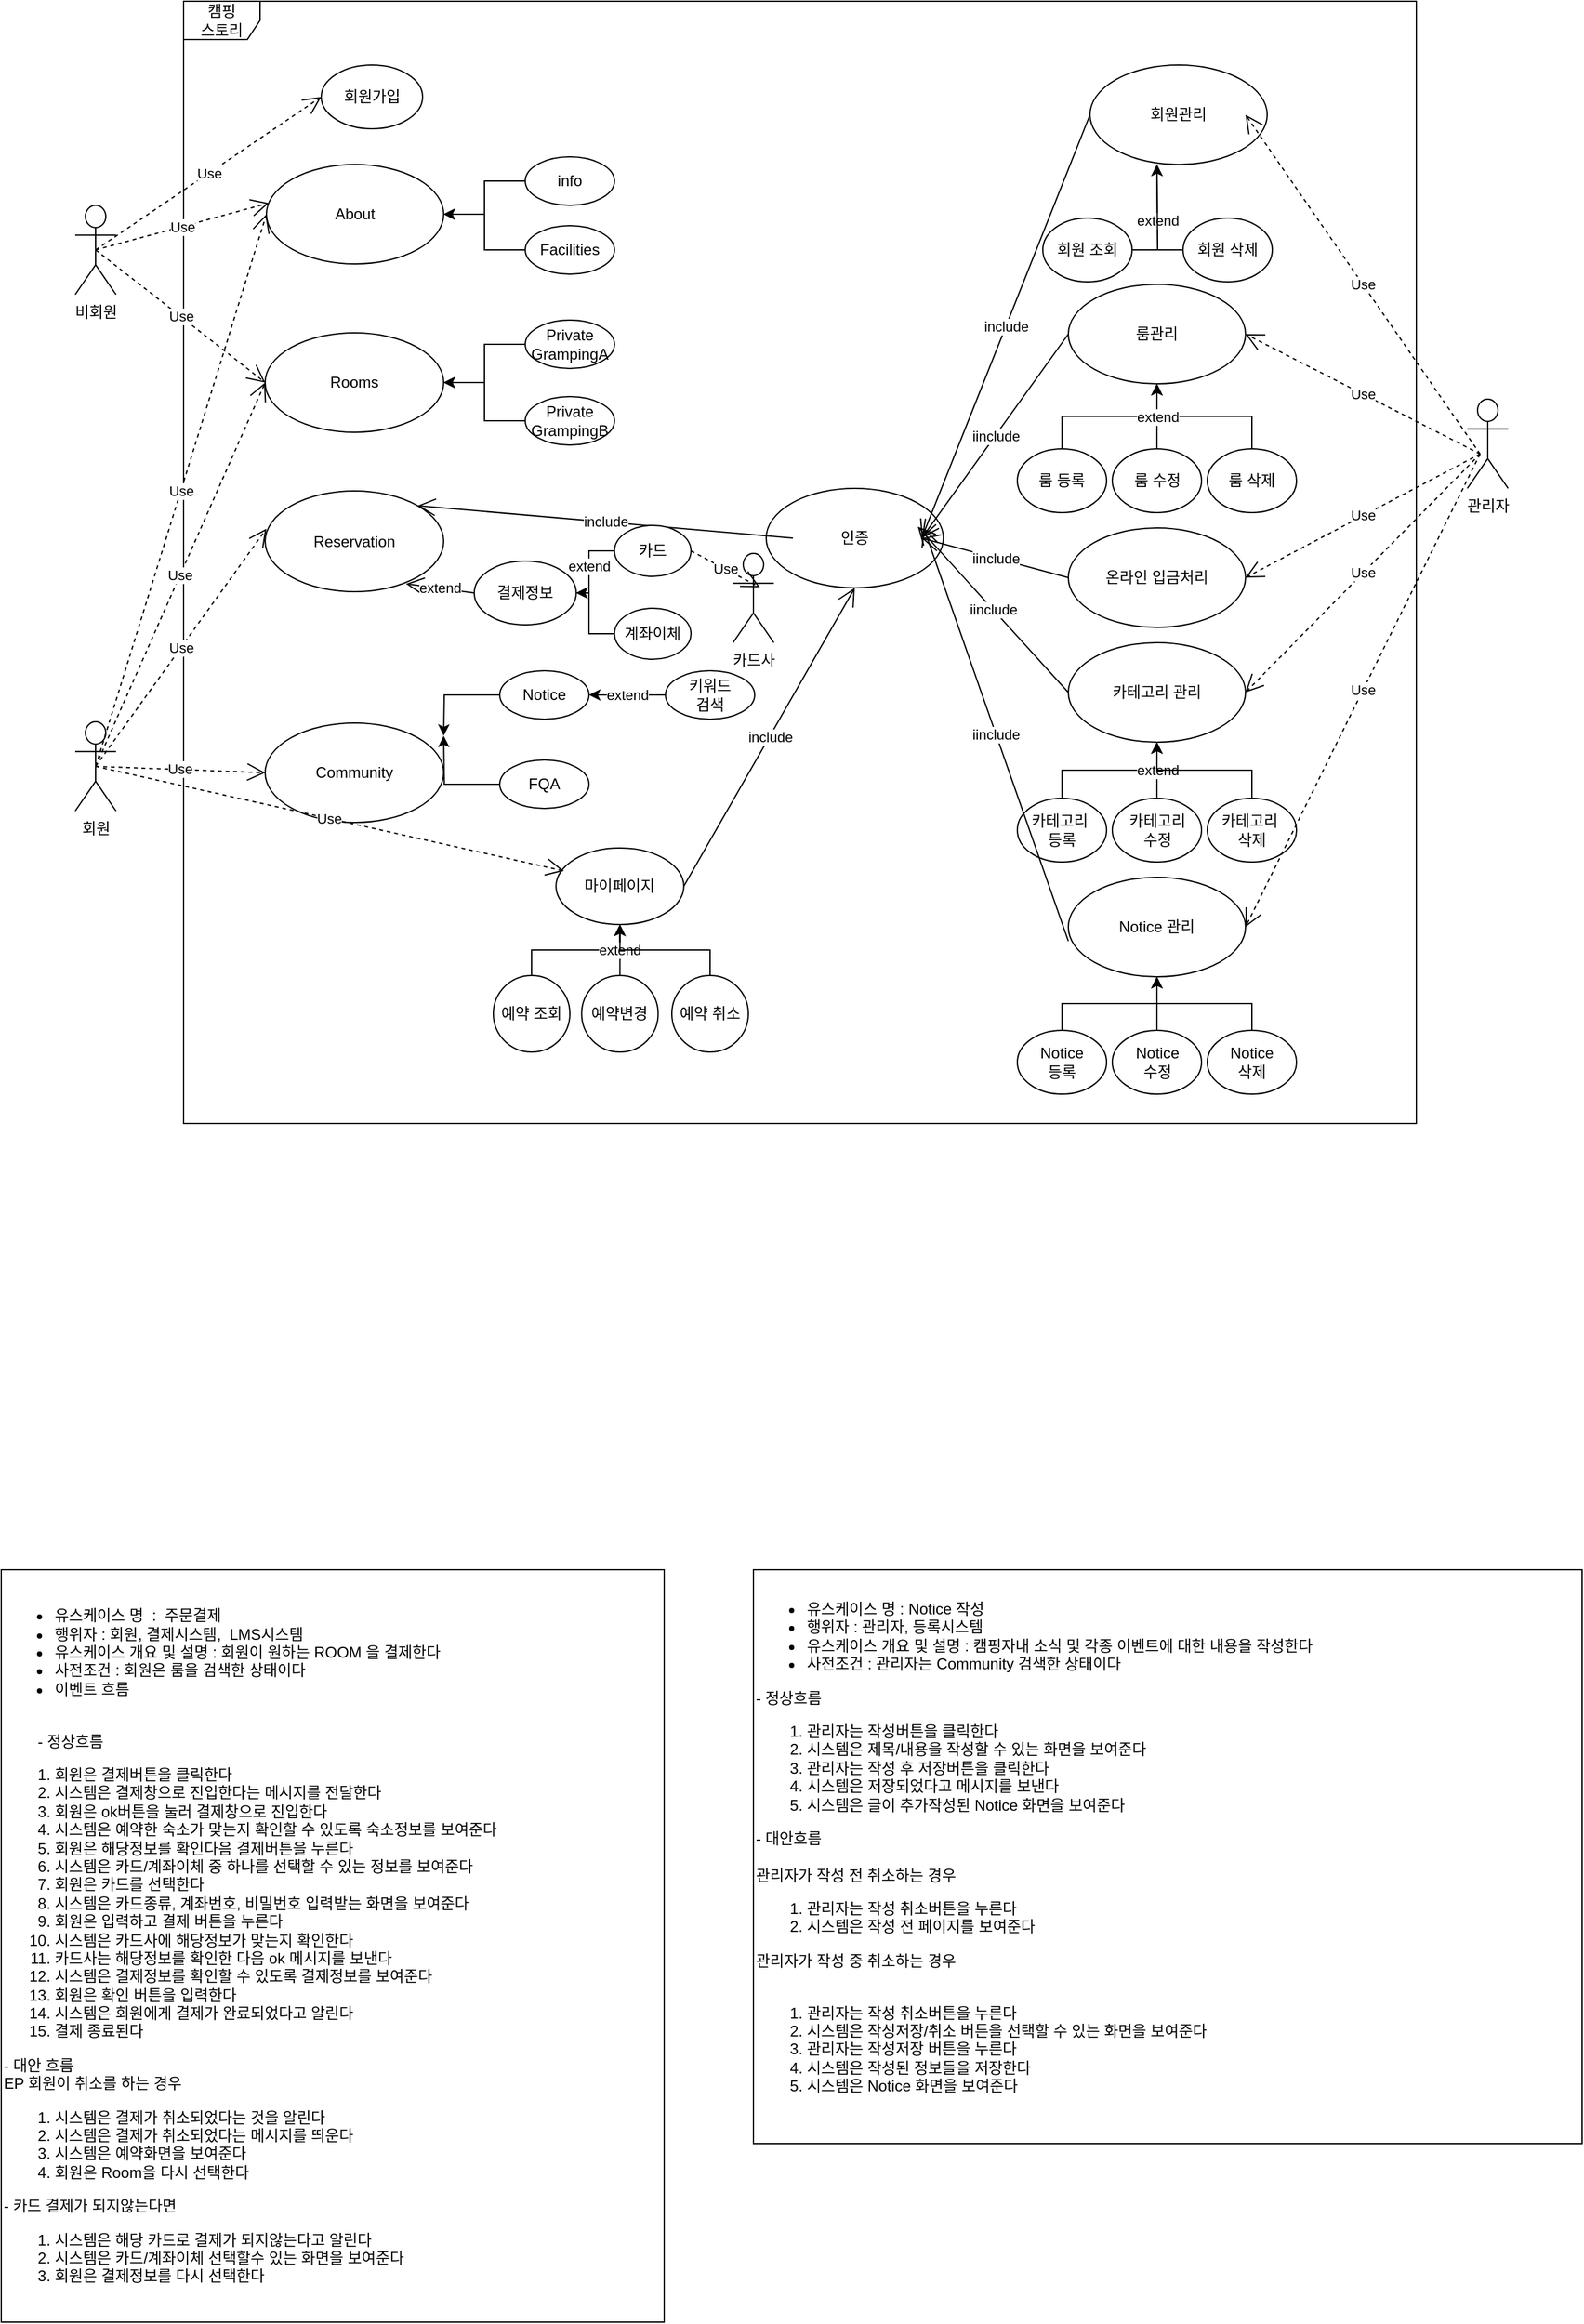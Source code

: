 <mxfile version="21.1.9" type="device">
  <diagram name="페이지-1" id="u04cqxAYaouludI4AbgN">
    <mxGraphModel dx="2794" dy="2306" grid="1" gridSize="10" guides="1" tooltips="1" connect="1" arrows="1" fold="1" page="1" pageScale="1" pageWidth="827" pageHeight="1169" math="0" shadow="0">
      <root>
        <mxCell id="0" />
        <mxCell id="1" parent="0" />
        <mxCell id="UZPZp_y11opqe0B-k2za-4" value="캠핑&lt;br&gt;스토리" style="shape=umlFrame;whiteSpace=wrap;html=1;pointerEvents=0;" parent="1" vertex="1">
          <mxGeometry x="93" y="-50" width="967" height="880" as="geometry" />
        </mxCell>
        <mxCell id="UZPZp_y11opqe0B-k2za-5" value="회원" style="shape=umlActor;verticalLabelPosition=bottom;verticalAlign=top;html=1;" parent="1" vertex="1">
          <mxGeometry x="8" y="515" width="32" height="70" as="geometry" />
        </mxCell>
        <mxCell id="UZPZp_y11opqe0B-k2za-6" value="비회원" style="shape=umlActor;verticalLabelPosition=bottom;verticalAlign=top;html=1;" parent="1" vertex="1">
          <mxGeometry x="8" y="110" width="32" height="70" as="geometry" />
        </mxCell>
        <mxCell id="UZPZp_y11opqe0B-k2za-8" value="관리자" style="shape=umlActor;verticalLabelPosition=bottom;verticalAlign=top;html=1;" parent="1" vertex="1">
          <mxGeometry x="1100" y="262" width="32" height="70" as="geometry" />
        </mxCell>
        <mxCell id="UZPZp_y11opqe0B-k2za-9" value="About" style="ellipse;whiteSpace=wrap;html=1;" parent="1" vertex="1">
          <mxGeometry x="158" y="78" width="139" height="78" as="geometry" />
        </mxCell>
        <mxCell id="UZPZp_y11opqe0B-k2za-10" value="Rooms" style="ellipse;whiteSpace=wrap;html=1;" parent="1" vertex="1">
          <mxGeometry x="157" y="210" width="140" height="78" as="geometry" />
        </mxCell>
        <mxCell id="UZPZp_y11opqe0B-k2za-11" value="Reservation" style="ellipse;whiteSpace=wrap;html=1;" parent="1" vertex="1">
          <mxGeometry x="157" y="334" width="140" height="79" as="geometry" />
        </mxCell>
        <mxCell id="UZPZp_y11opqe0B-k2za-12" value="Community" style="ellipse;whiteSpace=wrap;html=1;" parent="1" vertex="1">
          <mxGeometry x="157" y="516" width="140" height="78" as="geometry" />
        </mxCell>
        <mxCell id="UZPZp_y11opqe0B-k2za-13" value="Use" style="endArrow=open;endSize=12;dashed=1;html=1;rounded=0;exitX=0.5;exitY=0.5;exitDx=0;exitDy=0;exitPerimeter=0;entryX=0;entryY=0.5;entryDx=0;entryDy=0;" parent="1" source="UZPZp_y11opqe0B-k2za-5" target="UZPZp_y11opqe0B-k2za-9" edge="1">
          <mxGeometry width="160" relative="1" as="geometry">
            <mxPoint x="351" y="410" as="sourcePoint" />
            <mxPoint x="511" y="410" as="targetPoint" />
          </mxGeometry>
        </mxCell>
        <mxCell id="UZPZp_y11opqe0B-k2za-14" value="Use" style="endArrow=open;endSize=12;dashed=1;html=1;rounded=0;exitX=0.5;exitY=0.5;exitDx=0;exitDy=0;exitPerimeter=0;entryX=0;entryY=0.5;entryDx=0;entryDy=0;" parent="1" source="UZPZp_y11opqe0B-k2za-5" target="UZPZp_y11opqe0B-k2za-10" edge="1">
          <mxGeometry width="160" relative="1" as="geometry">
            <mxPoint x="66" y="245" as="sourcePoint" />
            <mxPoint x="180" y="220" as="targetPoint" />
          </mxGeometry>
        </mxCell>
        <mxCell id="UZPZp_y11opqe0B-k2za-15" value="Use" style="endArrow=open;endSize=12;dashed=1;html=1;rounded=0;exitX=0.5;exitY=0.5;exitDx=0;exitDy=0;exitPerimeter=0;entryX=0.007;entryY=0.375;entryDx=0;entryDy=0;entryPerimeter=0;" parent="1" source="UZPZp_y11opqe0B-k2za-5" target="UZPZp_y11opqe0B-k2za-11" edge="1">
          <mxGeometry width="160" relative="1" as="geometry">
            <mxPoint x="76" y="255" as="sourcePoint" />
            <mxPoint x="190" y="230" as="targetPoint" />
          </mxGeometry>
        </mxCell>
        <mxCell id="UZPZp_y11opqe0B-k2za-16" value="Use" style="endArrow=open;endSize=12;dashed=1;html=1;rounded=0;exitX=0.5;exitY=0.5;exitDx=0;exitDy=0;exitPerimeter=0;entryX=0;entryY=0.5;entryDx=0;entryDy=0;" parent="1" source="UZPZp_y11opqe0B-k2za-5" target="UZPZp_y11opqe0B-k2za-12" edge="1">
          <mxGeometry width="160" relative="1" as="geometry">
            <mxPoint x="86" y="265" as="sourcePoint" />
            <mxPoint x="200" y="240" as="targetPoint" />
          </mxGeometry>
        </mxCell>
        <mxCell id="UZPZp_y11opqe0B-k2za-17" value="Use" style="endArrow=open;endSize=12;dashed=1;html=1;rounded=0;exitX=0.5;exitY=0.5;exitDx=0;exitDy=0;exitPerimeter=0;entryX=0.014;entryY=0.388;entryDx=0;entryDy=0;entryPerimeter=0;" parent="1" source="UZPZp_y11opqe0B-k2za-6" target="UZPZp_y11opqe0B-k2za-9" edge="1">
          <mxGeometry width="160" relative="1" as="geometry">
            <mxPoint x="66" y="245" as="sourcePoint" />
            <mxPoint x="180" y="520" as="targetPoint" />
          </mxGeometry>
        </mxCell>
        <mxCell id="UZPZp_y11opqe0B-k2za-18" value="Use" style="endArrow=open;endSize=12;dashed=1;html=1;rounded=0;exitX=0.5;exitY=0.5;exitDx=0;exitDy=0;exitPerimeter=0;entryX=0;entryY=0.5;entryDx=0;entryDy=0;" parent="1" source="UZPZp_y11opqe0B-k2za-6" target="UZPZp_y11opqe0B-k2za-10" edge="1">
          <mxGeometry width="160" relative="1" as="geometry">
            <mxPoint x="76" y="255" as="sourcePoint" />
            <mxPoint x="190" y="530" as="targetPoint" />
          </mxGeometry>
        </mxCell>
        <mxCell id="UZPZp_y11opqe0B-k2za-21" value="회원가입" style="ellipse;whiteSpace=wrap;html=1;" parent="1" vertex="1">
          <mxGeometry x="201" width="79.5" height="50" as="geometry" />
        </mxCell>
        <mxCell id="UZPZp_y11opqe0B-k2za-23" value="마이페이지" style="ellipse;whiteSpace=wrap;html=1;" parent="1" vertex="1">
          <mxGeometry x="385.13" y="614" width="100.25" height="60" as="geometry" />
        </mxCell>
        <mxCell id="UZPZp_y11opqe0B-k2za-25" value="" style="edgeStyle=orthogonalEdgeStyle;rounded=0;orthogonalLoop=1;jettySize=auto;html=1;" parent="1" source="UZPZp_y11opqe0B-k2za-24" target="UZPZp_y11opqe0B-k2za-23" edge="1">
          <mxGeometry relative="1" as="geometry" />
        </mxCell>
        <mxCell id="UZPZp_y11opqe0B-k2za-24" value="예약 조회" style="ellipse;whiteSpace=wrap;html=1;" parent="1" vertex="1">
          <mxGeometry x="336" y="714" width="60" height="60" as="geometry" />
        </mxCell>
        <mxCell id="UZPZp_y11opqe0B-k2za-27" value="extend" style="edgeStyle=orthogonalEdgeStyle;rounded=0;orthogonalLoop=1;jettySize=auto;html=1;" parent="1" source="UZPZp_y11opqe0B-k2za-26" target="UZPZp_y11opqe0B-k2za-23" edge="1">
          <mxGeometry relative="1" as="geometry" />
        </mxCell>
        <mxCell id="UZPZp_y11opqe0B-k2za-26" value="예약변경" style="ellipse;whiteSpace=wrap;html=1;" parent="1" vertex="1">
          <mxGeometry x="405.25" y="714" width="60" height="60" as="geometry" />
        </mxCell>
        <mxCell id="UZPZp_y11opqe0B-k2za-29" value="" style="edgeStyle=orthogonalEdgeStyle;rounded=0;orthogonalLoop=1;jettySize=auto;html=1;" parent="1" source="UZPZp_y11opqe0B-k2za-28" target="UZPZp_y11opqe0B-k2za-23" edge="1">
          <mxGeometry relative="1" as="geometry" />
        </mxCell>
        <mxCell id="UZPZp_y11opqe0B-k2za-28" value="예약 취소" style="ellipse;whiteSpace=wrap;html=1;" parent="1" vertex="1">
          <mxGeometry x="476" y="714" width="60" height="60" as="geometry" />
        </mxCell>
        <mxCell id="UZPZp_y11opqe0B-k2za-30" value="Use" style="endArrow=open;endSize=12;dashed=1;html=1;rounded=0;exitX=0.5;exitY=0.5;exitDx=0;exitDy=0;exitPerimeter=0;entryX=0;entryY=0.5;entryDx=0;entryDy=0;" parent="1" source="UZPZp_y11opqe0B-k2za-6" target="UZPZp_y11opqe0B-k2za-21" edge="1">
          <mxGeometry width="160" relative="1" as="geometry">
            <mxPoint x="151" y="130" as="sourcePoint" />
            <mxPoint x="311" y="130" as="targetPoint" />
          </mxGeometry>
        </mxCell>
        <mxCell id="UZPZp_y11opqe0B-k2za-31" value="Use" style="endArrow=open;endSize=12;dashed=1;html=1;rounded=0;exitX=0.5;exitY=0.5;exitDx=0;exitDy=0;exitPerimeter=0;entryX=0.062;entryY=0.3;entryDx=0;entryDy=0;entryPerimeter=0;" parent="1" source="UZPZp_y11opqe0B-k2za-5" target="UZPZp_y11opqe0B-k2za-23" edge="1">
          <mxGeometry width="160" relative="1" as="geometry">
            <mxPoint x="34" y="560" as="sourcePoint" />
            <mxPoint x="190" y="499" as="targetPoint" />
          </mxGeometry>
        </mxCell>
        <mxCell id="UZPZp_y11opqe0B-k2za-32" value="인증" style="ellipse;whiteSpace=wrap;html=1;" parent="1" vertex="1">
          <mxGeometry x="550" y="332" width="139" height="78" as="geometry" />
        </mxCell>
        <mxCell id="CXmZNFnAKOORq5R4l5_O-1" value="include" style="endArrow=open;endSize=12;html=1;rounded=0;entryX=1;entryY=0;entryDx=0;entryDy=0;exitX=0;exitY=0.5;exitDx=0;exitDy=0;" parent="1" target="UZPZp_y11opqe0B-k2za-11" edge="1">
          <mxGeometry width="160" relative="1" as="geometry">
            <mxPoint x="571.0" y="371" as="sourcePoint" />
            <mxPoint x="297.0" y="344.5" as="targetPoint" />
          </mxGeometry>
        </mxCell>
        <mxCell id="CXmZNFnAKOORq5R4l5_O-2" value="회원관리" style="ellipse;whiteSpace=wrap;html=1;" parent="1" vertex="1">
          <mxGeometry x="804" width="139" height="78" as="geometry" />
        </mxCell>
        <mxCell id="CXmZNFnAKOORq5R4l5_O-5" value="extend" style="edgeStyle=orthogonalEdgeStyle;rounded=0;orthogonalLoop=1;jettySize=auto;html=1;" parent="1" source="CXmZNFnAKOORq5R4l5_O-4" edge="1">
          <mxGeometry relative="1" as="geometry">
            <mxPoint x="856.5" y="78.0" as="targetPoint" />
          </mxGeometry>
        </mxCell>
        <mxCell id="CXmZNFnAKOORq5R4l5_O-4" value="회원 조회" style="ellipse;whiteSpace=wrap;html=1;" parent="1" vertex="1">
          <mxGeometry x="767" y="120" width="70" height="50" as="geometry" />
        </mxCell>
        <mxCell id="CXmZNFnAKOORq5R4l5_O-7" value="" style="edgeStyle=orthogonalEdgeStyle;rounded=0;orthogonalLoop=1;jettySize=auto;html=1;" parent="1" source="CXmZNFnAKOORq5R4l5_O-6" edge="1">
          <mxGeometry relative="1" as="geometry">
            <mxPoint x="856.5" y="78.0" as="targetPoint" />
          </mxGeometry>
        </mxCell>
        <mxCell id="CXmZNFnAKOORq5R4l5_O-6" value="회원 삭제" style="ellipse;whiteSpace=wrap;html=1;" parent="1" vertex="1">
          <mxGeometry x="877" y="120" width="70" height="50" as="geometry" />
        </mxCell>
        <mxCell id="CXmZNFnAKOORq5R4l5_O-8" value="Use" style="endArrow=open;endSize=12;dashed=1;html=1;rounded=0;exitX=0.5;exitY=0.5;exitDx=0;exitDy=0;exitPerimeter=0;entryX=1;entryY=0.5;entryDx=0;entryDy=0;" parent="1" edge="1">
          <mxGeometry width="160" relative="1" as="geometry">
            <mxPoint x="1110" y="305" as="sourcePoint" />
            <mxPoint x="926.0" y="39" as="targetPoint" />
          </mxGeometry>
        </mxCell>
        <mxCell id="CXmZNFnAKOORq5R4l5_O-9" value="룸관리" style="ellipse;whiteSpace=wrap;html=1;" parent="1" vertex="1">
          <mxGeometry x="787" y="172" width="139" height="78" as="geometry" />
        </mxCell>
        <mxCell id="CXmZNFnAKOORq5R4l5_O-11" value="" style="edgeStyle=orthogonalEdgeStyle;rounded=0;orthogonalLoop=1;jettySize=auto;html=1;" parent="1" source="CXmZNFnAKOORq5R4l5_O-10" target="CXmZNFnAKOORq5R4l5_O-9" edge="1">
          <mxGeometry relative="1" as="geometry" />
        </mxCell>
        <mxCell id="CXmZNFnAKOORq5R4l5_O-10" value="룸 등록" style="ellipse;whiteSpace=wrap;html=1;" parent="1" vertex="1">
          <mxGeometry x="747" y="301" width="70" height="50" as="geometry" />
        </mxCell>
        <mxCell id="CXmZNFnAKOORq5R4l5_O-13" value="" style="edgeStyle=orthogonalEdgeStyle;rounded=0;orthogonalLoop=1;jettySize=auto;html=1;" parent="1" source="CXmZNFnAKOORq5R4l5_O-12" target="CXmZNFnAKOORq5R4l5_O-9" edge="1">
          <mxGeometry relative="1" as="geometry" />
        </mxCell>
        <mxCell id="CXmZNFnAKOORq5R4l5_O-12" value="룸 삭제" style="ellipse;whiteSpace=wrap;html=1;" parent="1" vertex="1">
          <mxGeometry x="896" y="301" width="70" height="50" as="geometry" />
        </mxCell>
        <mxCell id="CXmZNFnAKOORq5R4l5_O-15" value="extend" style="edgeStyle=orthogonalEdgeStyle;rounded=0;orthogonalLoop=1;jettySize=auto;html=1;" parent="1" source="CXmZNFnAKOORq5R4l5_O-14" target="CXmZNFnAKOORq5R4l5_O-9" edge="1">
          <mxGeometry relative="1" as="geometry" />
        </mxCell>
        <mxCell id="CXmZNFnAKOORq5R4l5_O-14" value="룸 수정" style="ellipse;whiteSpace=wrap;html=1;" parent="1" vertex="1">
          <mxGeometry x="821.5" y="301" width="70" height="50" as="geometry" />
        </mxCell>
        <mxCell id="CXmZNFnAKOORq5R4l5_O-16" value="Use" style="endArrow=open;endSize=12;dashed=1;html=1;rounded=0;exitX=0.5;exitY=0.5;exitDx=0;exitDy=0;exitPerimeter=0;entryX=1;entryY=0.5;entryDx=0;entryDy=0;" parent="1" target="CXmZNFnAKOORq5R4l5_O-9" edge="1">
          <mxGeometry width="160" relative="1" as="geometry">
            <mxPoint x="1110" y="305" as="sourcePoint" />
            <mxPoint x="893" y="49" as="targetPoint" />
          </mxGeometry>
        </mxCell>
        <mxCell id="CXmZNFnAKOORq5R4l5_O-18" value="온라인 입금처리" style="ellipse;whiteSpace=wrap;html=1;" parent="1" vertex="1">
          <mxGeometry x="787" y="363" width="139" height="78" as="geometry" />
        </mxCell>
        <mxCell id="CXmZNFnAKOORq5R4l5_O-19" value="카테고리 관리" style="ellipse;whiteSpace=wrap;html=1;" parent="1" vertex="1">
          <mxGeometry x="787" y="453" width="139" height="78" as="geometry" />
        </mxCell>
        <mxCell id="CXmZNFnAKOORq5R4l5_O-21" value="" style="edgeStyle=orthogonalEdgeStyle;rounded=0;orthogonalLoop=1;jettySize=auto;html=1;" parent="1" source="CXmZNFnAKOORq5R4l5_O-20" target="CXmZNFnAKOORq5R4l5_O-19" edge="1">
          <mxGeometry relative="1" as="geometry" />
        </mxCell>
        <mxCell id="CXmZNFnAKOORq5R4l5_O-20" value="카테고리&amp;nbsp;&lt;br&gt;등록" style="ellipse;whiteSpace=wrap;html=1;" parent="1" vertex="1">
          <mxGeometry x="747" y="575" width="70" height="50" as="geometry" />
        </mxCell>
        <mxCell id="CXmZNFnAKOORq5R4l5_O-23" value="extend" style="edgeStyle=orthogonalEdgeStyle;rounded=0;orthogonalLoop=1;jettySize=auto;html=1;" parent="1" source="CXmZNFnAKOORq5R4l5_O-22" target="CXmZNFnAKOORq5R4l5_O-19" edge="1">
          <mxGeometry relative="1" as="geometry" />
        </mxCell>
        <mxCell id="CXmZNFnAKOORq5R4l5_O-22" value="카테고리&lt;br&gt;수정" style="ellipse;whiteSpace=wrap;html=1;" parent="1" vertex="1">
          <mxGeometry x="821.5" y="575" width="70" height="50" as="geometry" />
        </mxCell>
        <mxCell id="CXmZNFnAKOORq5R4l5_O-26" value="" style="edgeStyle=orthogonalEdgeStyle;rounded=0;orthogonalLoop=1;jettySize=auto;html=1;" parent="1" source="CXmZNFnAKOORq5R4l5_O-25" target="CXmZNFnAKOORq5R4l5_O-19" edge="1">
          <mxGeometry relative="1" as="geometry" />
        </mxCell>
        <mxCell id="CXmZNFnAKOORq5R4l5_O-25" value="카테고리&amp;nbsp;&lt;br&gt;삭제" style="ellipse;whiteSpace=wrap;html=1;" parent="1" vertex="1">
          <mxGeometry x="896" y="575" width="70" height="50" as="geometry" />
        </mxCell>
        <mxCell id="CXmZNFnAKOORq5R4l5_O-27" value="Use" style="endArrow=open;endSize=12;dashed=1;html=1;rounded=0;exitX=0.5;exitY=0.5;exitDx=0;exitDy=0;exitPerimeter=0;entryX=1;entryY=0.5;entryDx=0;entryDy=0;" parent="1" target="CXmZNFnAKOORq5R4l5_O-18" edge="1">
          <mxGeometry width="160" relative="1" as="geometry">
            <mxPoint x="1110" y="305" as="sourcePoint" />
            <mxPoint x="893" y="239" as="targetPoint" />
          </mxGeometry>
        </mxCell>
        <mxCell id="CXmZNFnAKOORq5R4l5_O-28" value="Use" style="endArrow=open;endSize=12;dashed=1;html=1;rounded=0;exitX=0.5;exitY=0.5;exitDx=0;exitDy=0;exitPerimeter=0;entryX=1;entryY=0.5;entryDx=0;entryDy=0;" parent="1" target="CXmZNFnAKOORq5R4l5_O-19" edge="1">
          <mxGeometry width="160" relative="1" as="geometry">
            <mxPoint x="1110" y="305" as="sourcePoint" />
            <mxPoint x="893" y="459" as="targetPoint" />
          </mxGeometry>
        </mxCell>
        <mxCell id="CXmZNFnAKOORq5R4l5_O-29" value="include" style="endArrow=open;endSize=12;html=1;rounded=0;exitX=0;exitY=0.5;exitDx=0;exitDy=0;entryX=1;entryY=0.5;entryDx=0;entryDy=0;" parent="1" source="CXmZNFnAKOORq5R4l5_O-2" edge="1">
          <mxGeometry x="0.001" width="160" relative="1" as="geometry">
            <mxPoint x="787.0" y="39" as="sourcePoint" />
            <mxPoint x="672.0" y="371" as="targetPoint" />
            <mxPoint as="offset" />
          </mxGeometry>
        </mxCell>
        <mxCell id="CXmZNFnAKOORq5R4l5_O-30" value="iinclude" style="endArrow=open;endSize=12;html=1;rounded=0;exitX=0;exitY=0.5;exitDx=0;exitDy=0;entryX=1;entryY=0.5;entryDx=0;entryDy=0;" parent="1" source="CXmZNFnAKOORq5R4l5_O-9" edge="1">
          <mxGeometry width="160" relative="1" as="geometry">
            <mxPoint x="813" y="49" as="sourcePoint" />
            <mxPoint x="672.0" y="371" as="targetPoint" />
          </mxGeometry>
        </mxCell>
        <mxCell id="CXmZNFnAKOORq5R4l5_O-31" value="iinclude" style="endArrow=open;endSize=12;html=1;rounded=0;exitX=0;exitY=0.5;exitDx=0;exitDy=0;entryX=1;entryY=0.5;entryDx=0;entryDy=0;" parent="1" source="CXmZNFnAKOORq5R4l5_O-18" edge="1">
          <mxGeometry width="160" relative="1" as="geometry">
            <mxPoint x="813" y="239" as="sourcePoint" />
            <mxPoint x="672.0" y="371" as="targetPoint" />
          </mxGeometry>
        </mxCell>
        <mxCell id="CXmZNFnAKOORq5R4l5_O-32" value="iinclude" style="endArrow=open;endSize=12;html=1;rounded=0;exitX=0;exitY=0.5;exitDx=0;exitDy=0;entryX=0.978;entryY=0.385;entryDx=0;entryDy=0;entryPerimeter=0;" parent="1" source="CXmZNFnAKOORq5R4l5_O-19" edge="1">
          <mxGeometry width="160" relative="1" as="geometry">
            <mxPoint x="813" y="459" as="sourcePoint" />
            <mxPoint x="668.942" y="362.03" as="targetPoint" />
          </mxGeometry>
        </mxCell>
        <mxCell id="nczNlDjjGelLPV4pDz-x-2" value="결제정보" style="ellipse;whiteSpace=wrap;html=1;" parent="1" vertex="1">
          <mxGeometry x="321" y="389" width="80" height="50" as="geometry" />
        </mxCell>
        <mxCell id="nczNlDjjGelLPV4pDz-x-4" value="extend" style="endArrow=open;endSize=12;html=1;rounded=0;exitX=0;exitY=0.5;exitDx=0;exitDy=0;entryX=0.789;entryY=0.922;entryDx=0;entryDy=0;entryPerimeter=0;" parent="1" source="nczNlDjjGelLPV4pDz-x-2" target="UZPZp_y11opqe0B-k2za-11" edge="1">
          <mxGeometry width="160" relative="1" as="geometry">
            <mxPoint x="475" y="283.5" as="sourcePoint" />
            <mxPoint x="277.083" y="372.097" as="targetPoint" />
          </mxGeometry>
        </mxCell>
        <mxCell id="nczNlDjjGelLPV4pDz-x-7" value="extend" style="edgeStyle=orthogonalEdgeStyle;rounded=0;orthogonalLoop=1;jettySize=auto;html=1;" parent="1" source="nczNlDjjGelLPV4pDz-x-5" target="nczNlDjjGelLPV4pDz-x-2" edge="1">
          <mxGeometry relative="1" as="geometry" />
        </mxCell>
        <mxCell id="nczNlDjjGelLPV4pDz-x-5" value="카드" style="ellipse;whiteSpace=wrap;html=1;" parent="1" vertex="1">
          <mxGeometry x="431" y="361" width="60" height="40" as="geometry" />
        </mxCell>
        <mxCell id="nczNlDjjGelLPV4pDz-x-8" value="" style="edgeStyle=orthogonalEdgeStyle;rounded=0;orthogonalLoop=1;jettySize=auto;html=1;" parent="1" source="nczNlDjjGelLPV4pDz-x-6" target="nczNlDjjGelLPV4pDz-x-2" edge="1">
          <mxGeometry relative="1" as="geometry" />
        </mxCell>
        <mxCell id="nczNlDjjGelLPV4pDz-x-6" value="계좌이체" style="ellipse;whiteSpace=wrap;html=1;" parent="1" vertex="1">
          <mxGeometry x="431" y="426" width="60" height="40" as="geometry" />
        </mxCell>
        <mxCell id="nczNlDjjGelLPV4pDz-x-9" value="카드사" style="shape=umlActor;verticalLabelPosition=bottom;verticalAlign=top;html=1;" parent="1" vertex="1">
          <mxGeometry x="524" y="383" width="32" height="70" as="geometry" />
        </mxCell>
        <mxCell id="nczNlDjjGelLPV4pDz-x-10" value="Use" style="endArrow=open;endSize=12;dashed=1;html=1;rounded=0;exitX=1;exitY=0.5;exitDx=0;exitDy=0;" parent="1" source="nczNlDjjGelLPV4pDz-x-5" edge="1">
          <mxGeometry width="160" relative="1" as="geometry">
            <mxPoint x="545" y="283.5" as="sourcePoint" />
            <mxPoint x="545" y="409.543" as="targetPoint" />
          </mxGeometry>
        </mxCell>
        <mxCell id="nczNlDjjGelLPV4pDz-x-11" value="&lt;ul style=&quot;border-color: var(--border-color);&quot;&gt;&lt;li style=&quot;border-color: var(--border-color);&quot;&gt;유스케이스 명&amp;nbsp; :&amp;nbsp; 주문결제&lt;/li&gt;&lt;li style=&quot;border-color: var(--border-color);&quot;&gt;행위자 : 회원, 결제시스템,&amp;nbsp; LMS시스템&lt;/li&gt;&lt;li style=&quot;border-color: var(--border-color);&quot;&gt;유스케이스 개요 및 설명 : 회원이 원하는 ROOM 을 결제한다&lt;/li&gt;&lt;li style=&quot;border-color: var(--border-color);&quot;&gt;사전조건 : 회원은 룸을 검색한 상태이다&lt;/li&gt;&lt;li style=&quot;border-color: var(--border-color);&quot;&gt;이벤트 흐름&lt;/li&gt;&lt;/ul&gt;&lt;div style=&quot;border-color: var(--border-color);&quot;&gt;&lt;br style=&quot;border-color: var(--border-color);&quot;&gt;&lt;/div&gt;&lt;div style=&quot;border-color: var(--border-color);&quot;&gt;&amp;nbsp; &amp;nbsp; &amp;nbsp; &amp;nbsp; - 정상흐름&lt;/div&gt;&lt;div style=&quot;border-color: var(--border-color);&quot;&gt;&lt;ol style=&quot;border-color: var(--border-color);&quot;&gt;&lt;li style=&quot;border-color: var(--border-color);&quot;&gt;회원은 결제버튼을 클릭한다&lt;/li&gt;&lt;li style=&quot;border-color: var(--border-color);&quot;&gt;시스템은 결제창으로 진입한다는 메시지를 전달한다&lt;/li&gt;&lt;li style=&quot;border-color: var(--border-color);&quot;&gt;회원은 ok버튼을 눌러 결제창으로 진입한다&lt;/li&gt;&lt;li style=&quot;border-color: var(--border-color);&quot;&gt;시스템은 예약한 숙소가 맞는지 확인할 수 있도록 숙소정보를 보여준다&lt;/li&gt;&lt;li style=&quot;border-color: var(--border-color);&quot;&gt;회원은 해당정보를 확인다음 결제버튼을 누른다&lt;/li&gt;&lt;li style=&quot;border-color: var(--border-color);&quot;&gt;시스템은 카드/계좌이체 중 하나를 선택할 수 있는 정보를 보여준다&lt;/li&gt;&lt;li style=&quot;border-color: var(--border-color);&quot;&gt;회원은 카드를 선택한다&lt;/li&gt;&lt;li style=&quot;border-color: var(--border-color);&quot;&gt;시스템은 카드종류, 계좌번호, 비밀번호 입력받는 화면을 보여준다&lt;/li&gt;&lt;li style=&quot;border-color: var(--border-color);&quot;&gt;회원은 입력하고 결제 버튼을 누른다&lt;/li&gt;&lt;li style=&quot;border-color: var(--border-color);&quot;&gt;시스템은 카드사에 해당정보가 맞는지 확인한다&lt;/li&gt;&lt;li style=&quot;border-color: var(--border-color);&quot;&gt;카드사는 해당정보를 확인한 다음 ok 메시지를 보낸다&lt;/li&gt;&lt;li style=&quot;border-color: var(--border-color);&quot;&gt;시스템은 결제정보를 확인할 수 있도록 결제정보를 보여준다&lt;/li&gt;&lt;li style=&quot;border-color: var(--border-color);&quot;&gt;회원은 확인 버튼을 입력한다&lt;/li&gt;&lt;li style=&quot;border-color: var(--border-color);&quot;&gt;시스템은 회원에게 결제가 완료되었다고 알린다&lt;/li&gt;&lt;li style=&quot;border-color: var(--border-color);&quot;&gt;결제 종료된다&lt;/li&gt;&lt;/ol&gt;&lt;div&gt;- 대안 흐름&lt;/div&gt;&lt;div&gt;EP 회원이 취소를 하는 경우&lt;/div&gt;&lt;div&gt;&lt;ol&gt;&lt;li&gt;시스템은 결제가 취소되었다는 것을 알린다&lt;/li&gt;&lt;li&gt;시스템은 결제가 취소되었다는 메시지를 띄운다&lt;/li&gt;&lt;li&gt;시스템은 예약화면을 보여준다&lt;/li&gt;&lt;li&gt;회원은 Room을 다시 선택한다&lt;/li&gt;&lt;/ol&gt;&lt;div&gt;- 카드 결제가 되지않는다면&lt;/div&gt;&lt;/div&gt;&lt;div&gt;&lt;ol&gt;&lt;li&gt;시스템은 해당 카드로 결제가 되지않는다고 알린다&lt;/li&gt;&lt;li&gt;시스템은 카드/계좌이체 선택할수 있는 화면을 보여준다&lt;/li&gt;&lt;li&gt;회원은 결제정보를 다시 선택한다&lt;/li&gt;&lt;/ol&gt;&lt;/div&gt;&lt;/div&gt;" style="html=1;whiteSpace=wrap;align=left;" parent="1" vertex="1">
          <mxGeometry x="-50" y="1180" width="520" height="590" as="geometry" />
        </mxCell>
        <mxCell id="nczNlDjjGelLPV4pDz-x-15" value="" style="edgeStyle=orthogonalEdgeStyle;rounded=0;orthogonalLoop=1;jettySize=auto;html=1;" parent="1" source="nczNlDjjGelLPV4pDz-x-14" target="UZPZp_y11opqe0B-k2za-9" edge="1">
          <mxGeometry relative="1" as="geometry" />
        </mxCell>
        <mxCell id="nczNlDjjGelLPV4pDz-x-14" value="info" style="ellipse;whiteSpace=wrap;html=1;" parent="1" vertex="1">
          <mxGeometry x="361" y="72" width="70" height="38" as="geometry" />
        </mxCell>
        <mxCell id="nczNlDjjGelLPV4pDz-x-17" value="" style="edgeStyle=orthogonalEdgeStyle;rounded=0;orthogonalLoop=1;jettySize=auto;html=1;" parent="1" source="nczNlDjjGelLPV4pDz-x-16" target="UZPZp_y11opqe0B-k2za-9" edge="1">
          <mxGeometry relative="1" as="geometry" />
        </mxCell>
        <mxCell id="nczNlDjjGelLPV4pDz-x-16" value="Facilities" style="ellipse;whiteSpace=wrap;html=1;" parent="1" vertex="1">
          <mxGeometry x="361" y="126" width="70" height="38" as="geometry" />
        </mxCell>
        <mxCell id="nczNlDjjGelLPV4pDz-x-19" value="" style="edgeStyle=orthogonalEdgeStyle;rounded=0;orthogonalLoop=1;jettySize=auto;html=1;" parent="1" source="nczNlDjjGelLPV4pDz-x-18" target="UZPZp_y11opqe0B-k2za-10" edge="1">
          <mxGeometry relative="1" as="geometry" />
        </mxCell>
        <mxCell id="nczNlDjjGelLPV4pDz-x-18" value="Private&lt;br&gt;GrampingA" style="ellipse;whiteSpace=wrap;html=1;" parent="1" vertex="1">
          <mxGeometry x="361" y="200" width="70" height="38" as="geometry" />
        </mxCell>
        <mxCell id="nczNlDjjGelLPV4pDz-x-21" value="" style="edgeStyle=orthogonalEdgeStyle;rounded=0;orthogonalLoop=1;jettySize=auto;html=1;" parent="1" source="nczNlDjjGelLPV4pDz-x-20" target="UZPZp_y11opqe0B-k2za-10" edge="1">
          <mxGeometry relative="1" as="geometry" />
        </mxCell>
        <mxCell id="nczNlDjjGelLPV4pDz-x-20" value="Private GrampingB" style="ellipse;whiteSpace=wrap;html=1;" parent="1" vertex="1">
          <mxGeometry x="361" y="260" width="70" height="38" as="geometry" />
        </mxCell>
        <mxCell id="nczNlDjjGelLPV4pDz-x-24" value="" style="edgeStyle=orthogonalEdgeStyle;rounded=0;orthogonalLoop=1;jettySize=auto;html=1;" parent="1" source="nczNlDjjGelLPV4pDz-x-23" edge="1">
          <mxGeometry relative="1" as="geometry">
            <mxPoint x="297" y="526.0" as="targetPoint" />
          </mxGeometry>
        </mxCell>
        <mxCell id="nczNlDjjGelLPV4pDz-x-23" value="Notice" style="ellipse;whiteSpace=wrap;html=1;" parent="1" vertex="1">
          <mxGeometry x="341" y="475" width="70" height="38" as="geometry" />
        </mxCell>
        <mxCell id="nczNlDjjGelLPV4pDz-x-26" value="" style="edgeStyle=orthogonalEdgeStyle;rounded=0;orthogonalLoop=1;jettySize=auto;html=1;" parent="1" source="nczNlDjjGelLPV4pDz-x-25" edge="1">
          <mxGeometry relative="1" as="geometry">
            <mxPoint x="297" y="526.0" as="targetPoint" />
          </mxGeometry>
        </mxCell>
        <mxCell id="nczNlDjjGelLPV4pDz-x-25" value="FQA" style="ellipse;whiteSpace=wrap;html=1;" parent="1" vertex="1">
          <mxGeometry x="341" y="545" width="70" height="38" as="geometry" />
        </mxCell>
        <mxCell id="nczNlDjjGelLPV4pDz-x-42" value="extend" style="edgeStyle=orthogonalEdgeStyle;rounded=0;orthogonalLoop=1;jettySize=auto;html=1;" parent="1" source="nczNlDjjGelLPV4pDz-x-27" target="nczNlDjjGelLPV4pDz-x-23" edge="1">
          <mxGeometry relative="1" as="geometry" />
        </mxCell>
        <mxCell id="nczNlDjjGelLPV4pDz-x-27" value="키워드&lt;br&gt;검색" style="ellipse;whiteSpace=wrap;html=1;" parent="1" vertex="1">
          <mxGeometry x="471" y="475" width="70" height="38" as="geometry" />
        </mxCell>
        <mxCell id="nczNlDjjGelLPV4pDz-x-29" value="include" style="endArrow=open;endSize=12;html=1;rounded=0;exitX=1;exitY=0.5;exitDx=0;exitDy=0;entryX=0.5;entryY=1;entryDx=0;entryDy=0;" parent="1" source="UZPZp_y11opqe0B-k2za-23" target="UZPZp_y11opqe0B-k2za-32" edge="1">
          <mxGeometry width="160" relative="1" as="geometry">
            <mxPoint x="13" y="560" as="sourcePoint" />
            <mxPoint x="205" y="768" as="targetPoint" />
          </mxGeometry>
        </mxCell>
        <mxCell id="nczNlDjjGelLPV4pDz-x-31" value="&lt;div&gt;&lt;ul&gt;&lt;li&gt;유스케이스 명 : Notice 작성&lt;/li&gt;&lt;li&gt;행위자 : 관리자, 등록시스템&lt;/li&gt;&lt;li&gt;유스케이스 개요 및 설명 : 캠핑자내 소식 및 각종 이벤트에 대한 내용을 작성한다&lt;/li&gt;&lt;li&gt;사전조건 : 관리자는 Community 검색한 상태이다&lt;/li&gt;&lt;/ul&gt;&lt;div&gt;- 정상흐름&lt;/div&gt;&lt;/div&gt;&lt;div&gt;&lt;ol&gt;&lt;li&gt;관리자는 작성버튼을 클릭한다&lt;/li&gt;&lt;li&gt;시스템은 제목/내용을 작성할 수 있는 화면을 보여준다&lt;/li&gt;&lt;li&gt;관리자는 작성 후 저장버튼을 클릭한다&lt;/li&gt;&lt;li&gt;시스템은 저장되었다고 메시지를 보낸다&lt;/li&gt;&lt;li&gt;시스템은 글이 추가작성된 Notice 화면을 보여준다&lt;/li&gt;&lt;/ol&gt;&lt;div&gt;- 대안흐름&amp;nbsp;&lt;/div&gt;&lt;/div&gt;&lt;div&gt;&lt;br&gt;&lt;/div&gt;&lt;div&gt;관리자가 작성 전 취소하는 경우&lt;/div&gt;&lt;div&gt;&lt;ol&gt;&lt;li&gt;관리자는 작성 취소버튼을 누른다&lt;/li&gt;&lt;li&gt;시스템은 작성 전 페이지를 보여준다&lt;/li&gt;&lt;/ol&gt;&lt;div&gt;관리자가 작성 중 취소하는 경우&lt;/div&gt;&lt;/div&gt;&lt;div&gt;&lt;br&gt;&lt;/div&gt;&lt;div&gt;&lt;ol&gt;&lt;li&gt;관리자는 작성 취소버튼을 누른다&lt;/li&gt;&lt;li&gt;시스템은 작성저장/취소 버튼을 선택할 수 있는 화면을 보여준다&lt;/li&gt;&lt;li&gt;관리자는 작성저장 버튼을 누른다&lt;/li&gt;&lt;li&gt;시스템은 작성된 정보들을 저장한다&lt;/li&gt;&lt;li&gt;시스템은 Notice 화면을 보여준다&lt;/li&gt;&lt;/ol&gt;&lt;/div&gt;&lt;div&gt;&lt;br&gt;&lt;/div&gt;" style="html=1;whiteSpace=wrap;align=left;" parent="1" vertex="1">
          <mxGeometry x="540" y="1180" width="650" height="450" as="geometry" />
        </mxCell>
        <mxCell id="nczNlDjjGelLPV4pDz-x-32" value="Notice 관리" style="ellipse;whiteSpace=wrap;html=1;" parent="1" vertex="1">
          <mxGeometry x="787" y="637" width="139" height="78" as="geometry" />
        </mxCell>
        <mxCell id="nczNlDjjGelLPV4pDz-x-34" value="" style="edgeStyle=orthogonalEdgeStyle;rounded=0;orthogonalLoop=1;jettySize=auto;html=1;" parent="1" source="nczNlDjjGelLPV4pDz-x-33" target="nczNlDjjGelLPV4pDz-x-32" edge="1">
          <mxGeometry relative="1" as="geometry" />
        </mxCell>
        <mxCell id="nczNlDjjGelLPV4pDz-x-33" value="Notice&lt;br&gt;수정" style="ellipse;whiteSpace=wrap;html=1;" parent="1" vertex="1">
          <mxGeometry x="821.5" y="757" width="70" height="50" as="geometry" />
        </mxCell>
        <mxCell id="nczNlDjjGelLPV4pDz-x-36" value="" style="edgeStyle=orthogonalEdgeStyle;rounded=0;orthogonalLoop=1;jettySize=auto;html=1;" parent="1" source="nczNlDjjGelLPV4pDz-x-35" target="nczNlDjjGelLPV4pDz-x-32" edge="1">
          <mxGeometry relative="1" as="geometry" />
        </mxCell>
        <mxCell id="nczNlDjjGelLPV4pDz-x-35" value="Notice &lt;br&gt;등록" style="ellipse;whiteSpace=wrap;html=1;" parent="1" vertex="1">
          <mxGeometry x="747" y="757" width="70" height="50" as="geometry" />
        </mxCell>
        <mxCell id="nczNlDjjGelLPV4pDz-x-38" value="" style="edgeStyle=orthogonalEdgeStyle;rounded=0;orthogonalLoop=1;jettySize=auto;html=1;" parent="1" source="nczNlDjjGelLPV4pDz-x-37" target="nczNlDjjGelLPV4pDz-x-32" edge="1">
          <mxGeometry relative="1" as="geometry" />
        </mxCell>
        <mxCell id="nczNlDjjGelLPV4pDz-x-37" value="Notice&lt;br&gt;삭제" style="ellipse;whiteSpace=wrap;html=1;" parent="1" vertex="1">
          <mxGeometry x="896" y="757" width="70" height="50" as="geometry" />
        </mxCell>
        <mxCell id="nczNlDjjGelLPV4pDz-x-39" value="Use" style="endArrow=open;endSize=12;dashed=1;html=1;rounded=0;exitX=0.5;exitY=0.5;exitDx=0;exitDy=0;exitPerimeter=0;entryX=1;entryY=0.5;entryDx=0;entryDy=0;" parent="1" target="nczNlDjjGelLPV4pDz-x-32" edge="1">
          <mxGeometry width="160" relative="1" as="geometry">
            <mxPoint x="1110" y="305" as="sourcePoint" />
            <mxPoint x="893" y="577" as="targetPoint" />
          </mxGeometry>
        </mxCell>
        <mxCell id="nczNlDjjGelLPV4pDz-x-40" value="iinclude" style="endArrow=open;endSize=12;html=1;rounded=0;exitX=0;exitY=0.641;exitDx=0;exitDy=0;exitPerimeter=0;entryX=1.012;entryY=0.4;entryDx=0;entryDy=0;entryPerimeter=0;" parent="1" source="nczNlDjjGelLPV4pDz-x-32" edge="1">
          <mxGeometry width="160" relative="1" as="geometry">
            <mxPoint x="813" y="577" as="sourcePoint" />
            <mxPoint x="673.668" y="363.2" as="targetPoint" />
          </mxGeometry>
        </mxCell>
      </root>
    </mxGraphModel>
  </diagram>
</mxfile>
